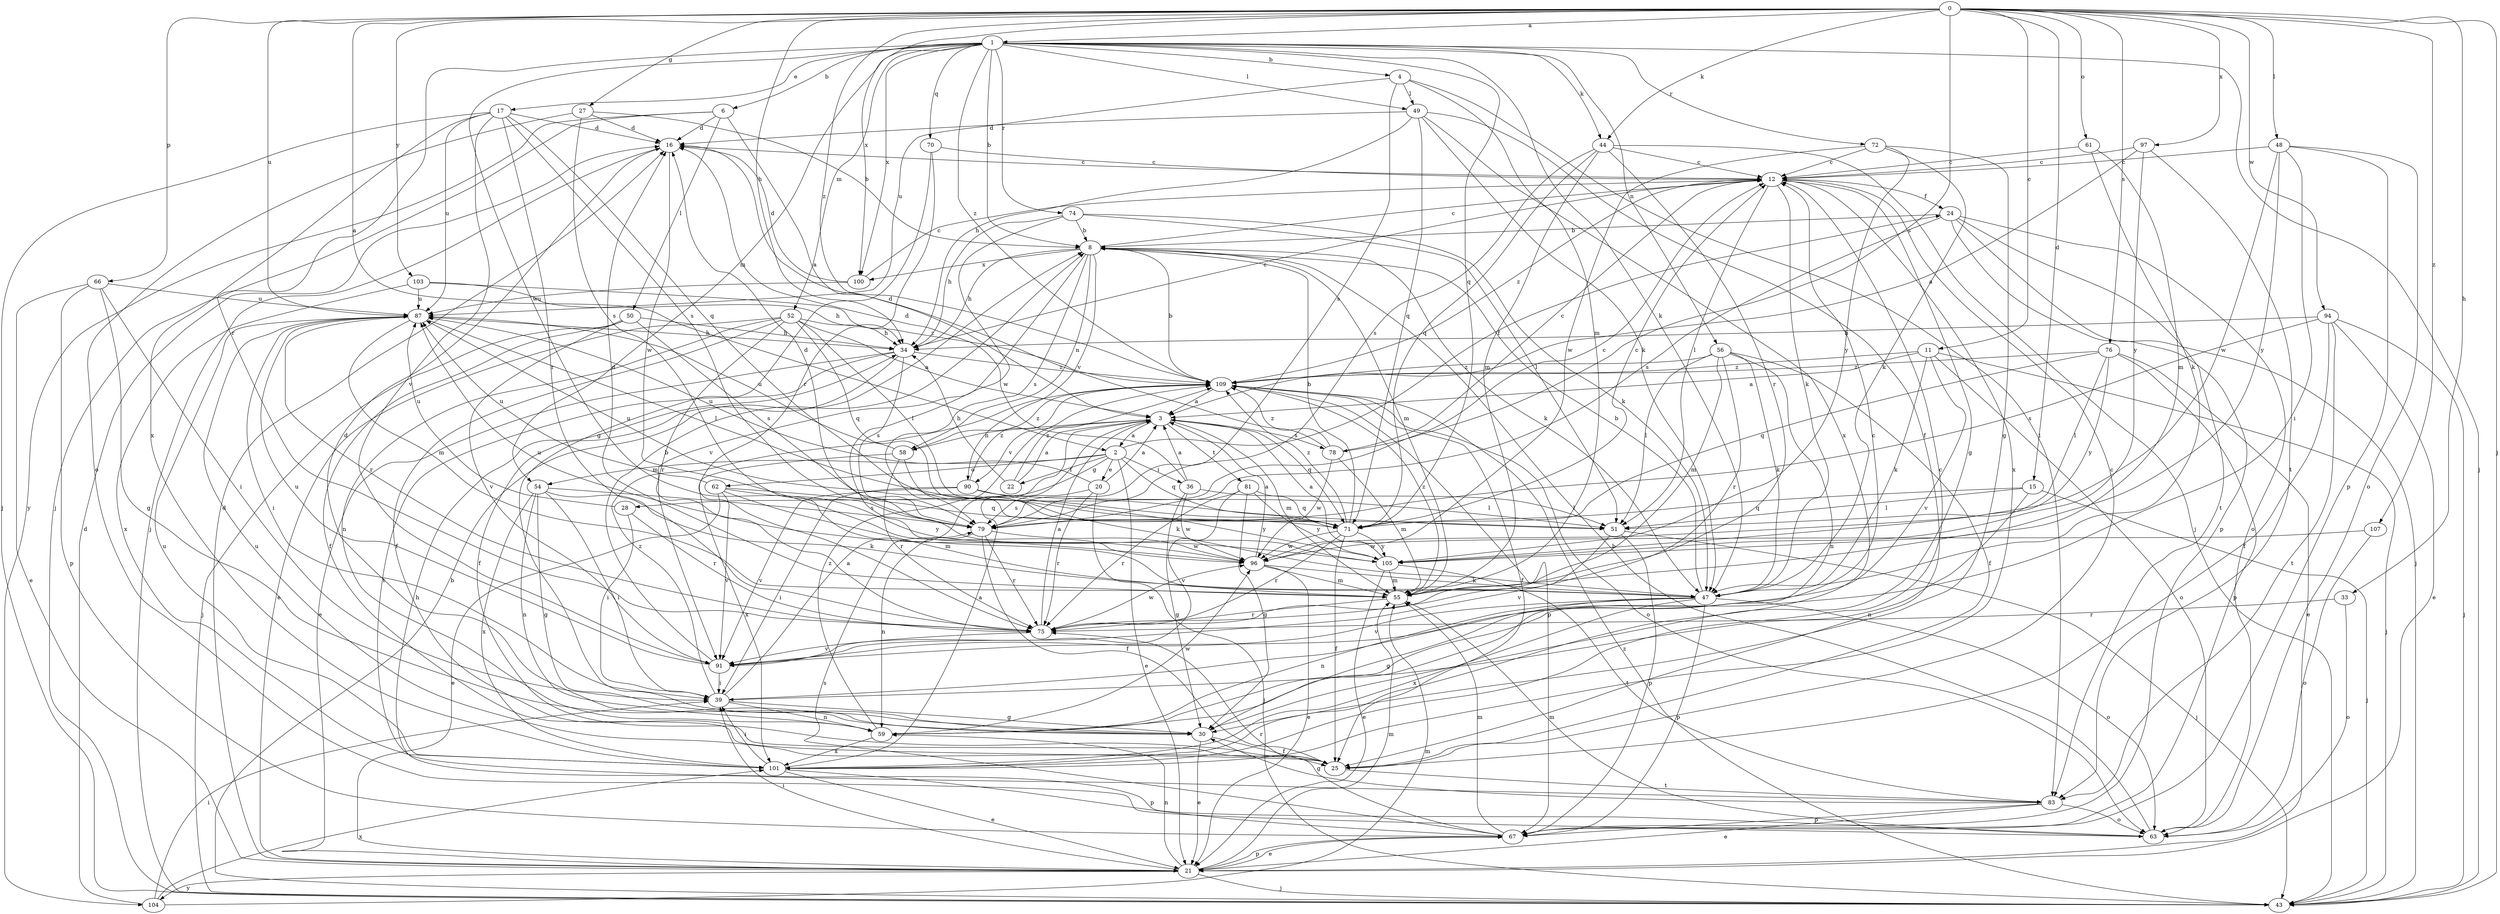 strict digraph  {
0;
1;
2;
3;
4;
6;
8;
11;
12;
15;
16;
17;
20;
21;
22;
24;
25;
27;
28;
30;
33;
34;
36;
39;
43;
44;
47;
48;
49;
50;
51;
52;
54;
55;
56;
58;
59;
61;
62;
63;
66;
67;
70;
71;
72;
74;
75;
76;
78;
79;
81;
83;
87;
90;
91;
94;
96;
97;
100;
101;
103;
104;
105;
107;
109;
0 -> 1  [label=a];
0 -> 2  [label=a];
0 -> 11  [label=c];
0 -> 15  [label=d];
0 -> 27  [label=g];
0 -> 33  [label=h];
0 -> 34  [label=h];
0 -> 43  [label=j];
0 -> 44  [label=k];
0 -> 48  [label=l];
0 -> 61  [label=o];
0 -> 66  [label=p];
0 -> 76  [label=s];
0 -> 78  [label=s];
0 -> 87  [label=u];
0 -> 94  [label=w];
0 -> 97  [label=x];
0 -> 100  [label=x];
0 -> 103  [label=y];
0 -> 107  [label=z];
0 -> 109  [label=z];
1 -> 4  [label=b];
1 -> 6  [label=b];
1 -> 8  [label=b];
1 -> 17  [label=e];
1 -> 43  [label=j];
1 -> 44  [label=k];
1 -> 47  [label=k];
1 -> 49  [label=l];
1 -> 52  [label=m];
1 -> 54  [label=m];
1 -> 56  [label=n];
1 -> 70  [label=q];
1 -> 71  [label=q];
1 -> 72  [label=r];
1 -> 74  [label=r];
1 -> 75  [label=r];
1 -> 96  [label=w];
1 -> 100  [label=x];
1 -> 109  [label=z];
2 -> 20  [label=e];
2 -> 21  [label=e];
2 -> 22  [label=f];
2 -> 24  [label=f];
2 -> 28  [label=g];
2 -> 36  [label=i];
2 -> 54  [label=m];
2 -> 62  [label=o];
2 -> 71  [label=q];
3 -> 2  [label=a];
3 -> 55  [label=m];
3 -> 58  [label=n];
3 -> 71  [label=q];
3 -> 78  [label=s];
3 -> 81  [label=t];
3 -> 90  [label=v];
4 -> 49  [label=l];
4 -> 55  [label=m];
4 -> 79  [label=s];
4 -> 83  [label=t];
4 -> 87  [label=u];
6 -> 3  [label=a];
6 -> 16  [label=d];
6 -> 43  [label=j];
6 -> 50  [label=l];
6 -> 104  [label=y];
8 -> 12  [label=c];
8 -> 34  [label=h];
8 -> 47  [label=k];
8 -> 55  [label=m];
8 -> 58  [label=n];
8 -> 79  [label=s];
8 -> 90  [label=v];
8 -> 91  [label=v];
8 -> 100  [label=x];
11 -> 3  [label=a];
11 -> 43  [label=j];
11 -> 47  [label=k];
11 -> 63  [label=o];
11 -> 91  [label=v];
11 -> 109  [label=z];
12 -> 24  [label=f];
12 -> 30  [label=g];
12 -> 47  [label=k];
12 -> 51  [label=l];
12 -> 101  [label=x];
12 -> 109  [label=z];
15 -> 43  [label=j];
15 -> 51  [label=l];
15 -> 59  [label=n];
15 -> 71  [label=q];
16 -> 12  [label=c];
16 -> 43  [label=j];
16 -> 96  [label=w];
17 -> 16  [label=d];
17 -> 43  [label=j];
17 -> 71  [label=q];
17 -> 75  [label=r];
17 -> 79  [label=s];
17 -> 87  [label=u];
17 -> 91  [label=v];
17 -> 101  [label=x];
20 -> 3  [label=a];
20 -> 43  [label=j];
20 -> 75  [label=r];
20 -> 79  [label=s];
20 -> 87  [label=u];
21 -> 16  [label=d];
21 -> 39  [label=i];
21 -> 43  [label=j];
21 -> 55  [label=m];
21 -> 59  [label=n];
21 -> 67  [label=p];
21 -> 104  [label=y];
22 -> 3  [label=a];
22 -> 34  [label=h];
22 -> 109  [label=z];
24 -> 8  [label=b];
24 -> 43  [label=j];
24 -> 63  [label=o];
24 -> 67  [label=p];
24 -> 79  [label=s];
24 -> 83  [label=t];
25 -> 12  [label=c];
25 -> 83  [label=t];
25 -> 87  [label=u];
27 -> 8  [label=b];
27 -> 16  [label=d];
27 -> 63  [label=o];
27 -> 79  [label=s];
28 -> 39  [label=i];
28 -> 75  [label=r];
28 -> 87  [label=u];
30 -> 16  [label=d];
30 -> 21  [label=e];
30 -> 25  [label=f];
33 -> 63  [label=o];
33 -> 75  [label=r];
34 -> 12  [label=c];
34 -> 21  [label=e];
34 -> 25  [label=f];
34 -> 79  [label=s];
34 -> 83  [label=t];
34 -> 109  [label=z];
36 -> 3  [label=a];
36 -> 16  [label=d];
36 -> 30  [label=g];
36 -> 51  [label=l];
36 -> 96  [label=w];
39 -> 3  [label=a];
39 -> 12  [label=c];
39 -> 30  [label=g];
39 -> 59  [label=n];
39 -> 109  [label=z];
43 -> 8  [label=b];
43 -> 109  [label=z];
44 -> 12  [label=c];
44 -> 43  [label=j];
44 -> 55  [label=m];
44 -> 71  [label=q];
44 -> 75  [label=r];
44 -> 79  [label=s];
47 -> 8  [label=b];
47 -> 30  [label=g];
47 -> 59  [label=n];
47 -> 63  [label=o];
47 -> 67  [label=p];
47 -> 87  [label=u];
47 -> 91  [label=v];
47 -> 101  [label=x];
48 -> 12  [label=c];
48 -> 39  [label=i];
48 -> 63  [label=o];
48 -> 67  [label=p];
48 -> 96  [label=w];
48 -> 105  [label=y];
49 -> 16  [label=d];
49 -> 25  [label=f];
49 -> 34  [label=h];
49 -> 47  [label=k];
49 -> 71  [label=q];
49 -> 101  [label=x];
50 -> 25  [label=f];
50 -> 34  [label=h];
50 -> 43  [label=j];
50 -> 79  [label=s];
50 -> 91  [label=v];
51 -> 43  [label=j];
51 -> 67  [label=p];
51 -> 91  [label=v];
52 -> 3  [label=a];
52 -> 21  [label=e];
52 -> 25  [label=f];
52 -> 34  [label=h];
52 -> 51  [label=l];
52 -> 59  [label=n];
52 -> 71  [label=q];
52 -> 75  [label=r];
54 -> 30  [label=g];
54 -> 39  [label=i];
54 -> 47  [label=k];
54 -> 59  [label=n];
54 -> 79  [label=s];
54 -> 101  [label=x];
55 -> 16  [label=d];
55 -> 75  [label=r];
55 -> 109  [label=z];
56 -> 25  [label=f];
56 -> 47  [label=k];
56 -> 51  [label=l];
56 -> 55  [label=m];
56 -> 59  [label=n];
56 -> 75  [label=r];
56 -> 109  [label=z];
58 -> 47  [label=k];
58 -> 75  [label=r];
58 -> 87  [label=u];
58 -> 101  [label=x];
58 -> 109  [label=z];
59 -> 96  [label=w];
59 -> 101  [label=x];
59 -> 109  [label=z];
61 -> 12  [label=c];
61 -> 47  [label=k];
61 -> 55  [label=m];
62 -> 21  [label=e];
62 -> 55  [label=m];
62 -> 71  [label=q];
62 -> 87  [label=u];
62 -> 91  [label=v];
62 -> 105  [label=y];
63 -> 8  [label=b];
63 -> 34  [label=h];
63 -> 55  [label=m];
66 -> 21  [label=e];
66 -> 30  [label=g];
66 -> 39  [label=i];
66 -> 67  [label=p];
66 -> 87  [label=u];
67 -> 21  [label=e];
67 -> 55  [label=m];
67 -> 75  [label=r];
67 -> 79  [label=s];
70 -> 12  [label=c];
70 -> 30  [label=g];
70 -> 75  [label=r];
71 -> 8  [label=b];
71 -> 12  [label=c];
71 -> 25  [label=f];
71 -> 75  [label=r];
71 -> 87  [label=u];
71 -> 96  [label=w];
71 -> 105  [label=y];
71 -> 109  [label=z];
72 -> 12  [label=c];
72 -> 30  [label=g];
72 -> 47  [label=k];
72 -> 96  [label=w];
72 -> 105  [label=y];
74 -> 8  [label=b];
74 -> 34  [label=h];
74 -> 47  [label=k];
74 -> 51  [label=l];
74 -> 96  [label=w];
75 -> 3  [label=a];
75 -> 91  [label=v];
75 -> 96  [label=w];
76 -> 21  [label=e];
76 -> 51  [label=l];
76 -> 67  [label=p];
76 -> 71  [label=q];
76 -> 105  [label=y];
76 -> 109  [label=z];
78 -> 12  [label=c];
78 -> 16  [label=d];
78 -> 55  [label=m];
78 -> 96  [label=w];
78 -> 109  [label=z];
79 -> 12  [label=c];
79 -> 25  [label=f];
79 -> 59  [label=n];
79 -> 75  [label=r];
79 -> 96  [label=w];
81 -> 30  [label=g];
81 -> 71  [label=q];
81 -> 75  [label=r];
81 -> 91  [label=v];
81 -> 105  [label=y];
83 -> 21  [label=e];
83 -> 30  [label=g];
83 -> 63  [label=o];
83 -> 67  [label=p];
87 -> 34  [label=h];
87 -> 39  [label=i];
87 -> 51  [label=l];
87 -> 55  [label=m];
87 -> 75  [label=r];
90 -> 39  [label=i];
90 -> 51  [label=l];
90 -> 91  [label=v];
90 -> 105  [label=y];
90 -> 109  [label=z];
91 -> 8  [label=b];
91 -> 39  [label=i];
91 -> 87  [label=u];
94 -> 21  [label=e];
94 -> 25  [label=f];
94 -> 34  [label=h];
94 -> 43  [label=j];
94 -> 79  [label=s];
94 -> 83  [label=t];
96 -> 3  [label=a];
96 -> 21  [label=e];
96 -> 47  [label=k];
96 -> 55  [label=m];
97 -> 3  [label=a];
97 -> 12  [label=c];
97 -> 83  [label=t];
97 -> 105  [label=y];
100 -> 12  [label=c];
100 -> 16  [label=d];
100 -> 87  [label=u];
101 -> 3  [label=a];
101 -> 12  [label=c];
101 -> 21  [label=e];
101 -> 39  [label=i];
101 -> 67  [label=p];
101 -> 87  [label=u];
103 -> 34  [label=h];
103 -> 87  [label=u];
103 -> 101  [label=x];
103 -> 109  [label=z];
104 -> 16  [label=d];
104 -> 39  [label=i];
104 -> 55  [label=m];
104 -> 101  [label=x];
105 -> 3  [label=a];
105 -> 16  [label=d];
105 -> 21  [label=e];
105 -> 55  [label=m];
105 -> 83  [label=t];
107 -> 63  [label=o];
107 -> 96  [label=w];
109 -> 3  [label=a];
109 -> 8  [label=b];
109 -> 25  [label=f];
109 -> 63  [label=o];
109 -> 67  [label=p];
}
